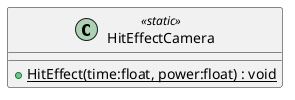 @startuml
class HitEffectCamera <<static>> {
    + {static} HitEffect(time:float, power:float) : void
}
@enduml

